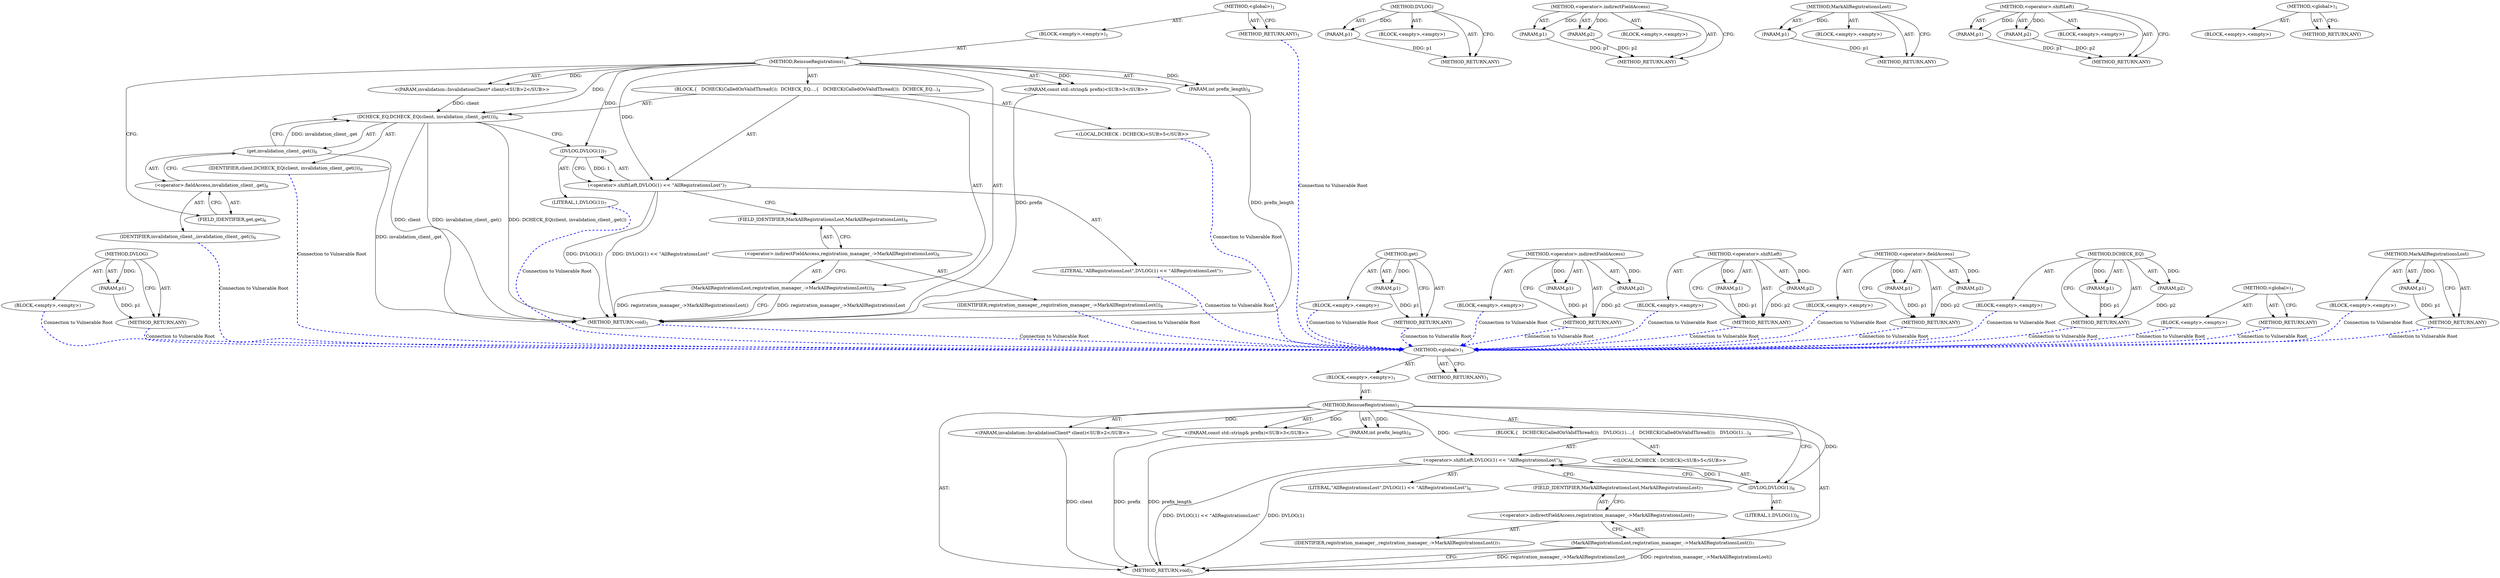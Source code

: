 digraph "MarkAllRegistrationsLost" {
vulnerable_6 [label=<(METHOD,&lt;global&gt;)<SUB>1</SUB>>];
vulnerable_7 [label=<(BLOCK,&lt;empty&gt;,&lt;empty&gt;)<SUB>1</SUB>>];
vulnerable_8 [label=<(METHOD,ReissueRegistrations)<SUB>1</SUB>>];
vulnerable_9 [label="<(PARAM,invalidation::InvalidationClient* client)<SUB>2</SUB>>"];
vulnerable_10 [label="<(PARAM,const std::string&amp; prefix)<SUB>3</SUB>>"];
vulnerable_11 [label=<(PARAM,int prefix_length)<SUB>4</SUB>>];
vulnerable_12 [label=<(BLOCK,{
   DCHECK(CalledOnValidThread());
   DVLOG(1)...,{
   DCHECK(CalledOnValidThread());
   DVLOG(1)...)<SUB>4</SUB>>];
vulnerable_13 [label="<(LOCAL,DCHECK : DCHECK)<SUB>5</SUB>>"];
vulnerable_14 [label=<(&lt;operator&gt;.shiftLeft,DVLOG(1) &lt;&lt; &quot;AllRegistrationsLost&quot;)<SUB>6</SUB>>];
vulnerable_15 [label=<(DVLOG,DVLOG(1))<SUB>6</SUB>>];
vulnerable_16 [label=<(LITERAL,1,DVLOG(1))<SUB>6</SUB>>];
vulnerable_17 [label=<(LITERAL,&quot;AllRegistrationsLost&quot;,DVLOG(1) &lt;&lt; &quot;AllRegistrationsLost&quot;)<SUB>6</SUB>>];
vulnerable_18 [label=<(MarkAllRegistrationsLost,registration_manager_-&gt;MarkAllRegistrationsLost())<SUB>7</SUB>>];
vulnerable_19 [label=<(&lt;operator&gt;.indirectFieldAccess,registration_manager_-&gt;MarkAllRegistrationsLost)<SUB>7</SUB>>];
vulnerable_20 [label=<(IDENTIFIER,registration_manager_,registration_manager_-&gt;MarkAllRegistrationsLost())<SUB>7</SUB>>];
vulnerable_21 [label=<(FIELD_IDENTIFIER,MarkAllRegistrationsLost,MarkAllRegistrationsLost)<SUB>7</SUB>>];
vulnerable_22 [label=<(METHOD_RETURN,void)<SUB>1</SUB>>];
vulnerable_24 [label=<(METHOD_RETURN,ANY)<SUB>1</SUB>>];
vulnerable_52 [label=<(METHOD,DVLOG)>];
vulnerable_53 [label=<(PARAM,p1)>];
vulnerable_54 [label=<(BLOCK,&lt;empty&gt;,&lt;empty&gt;)>];
vulnerable_55 [label=<(METHOD_RETURN,ANY)>];
vulnerable_60 [label=<(METHOD,&lt;operator&gt;.indirectFieldAccess)>];
vulnerable_61 [label=<(PARAM,p1)>];
vulnerable_62 [label=<(PARAM,p2)>];
vulnerable_63 [label=<(BLOCK,&lt;empty&gt;,&lt;empty&gt;)>];
vulnerable_64 [label=<(METHOD_RETURN,ANY)>];
vulnerable_56 [label=<(METHOD,MarkAllRegistrationsLost)>];
vulnerable_57 [label=<(PARAM,p1)>];
vulnerable_58 [label=<(BLOCK,&lt;empty&gt;,&lt;empty&gt;)>];
vulnerable_59 [label=<(METHOD_RETURN,ANY)>];
vulnerable_47 [label=<(METHOD,&lt;operator&gt;.shiftLeft)>];
vulnerable_48 [label=<(PARAM,p1)>];
vulnerable_49 [label=<(PARAM,p2)>];
vulnerable_50 [label=<(BLOCK,&lt;empty&gt;,&lt;empty&gt;)>];
vulnerable_51 [label=<(METHOD_RETURN,ANY)>];
vulnerable_41 [label=<(METHOD,&lt;global&gt;)<SUB>1</SUB>>];
vulnerable_42 [label=<(BLOCK,&lt;empty&gt;,&lt;empty&gt;)>];
vulnerable_43 [label=<(METHOD_RETURN,ANY)>];
fixed_72 [label=<(METHOD,DVLOG)>];
fixed_73 [label=<(PARAM,p1)>];
fixed_74 [label=<(BLOCK,&lt;empty&gt;,&lt;empty&gt;)>];
fixed_75 [label=<(METHOD_RETURN,ANY)>];
fixed_6 [label=<(METHOD,&lt;global&gt;)<SUB>1</SUB>>];
fixed_7 [label=<(BLOCK,&lt;empty&gt;,&lt;empty&gt;)<SUB>1</SUB>>];
fixed_8 [label=<(METHOD,ReissueRegistrations)<SUB>1</SUB>>];
fixed_9 [label="<(PARAM,invalidation::InvalidationClient* client)<SUB>2</SUB>>"];
fixed_10 [label="<(PARAM,const std::string&amp; prefix)<SUB>3</SUB>>"];
fixed_11 [label=<(PARAM,int prefix_length)<SUB>4</SUB>>];
fixed_12 [label=<(BLOCK,{
   DCHECK(CalledOnValidThread());
  DCHECK_EQ...,{
   DCHECK(CalledOnValidThread());
  DCHECK_EQ...)<SUB>4</SUB>>];
fixed_13 [label="<(LOCAL,DCHECK : DCHECK)<SUB>5</SUB>>"];
fixed_14 [label=<(DCHECK_EQ,DCHECK_EQ(client, invalidation_client_.get()))<SUB>6</SUB>>];
fixed_15 [label=<(IDENTIFIER,client,DCHECK_EQ(client, invalidation_client_.get()))<SUB>6</SUB>>];
fixed_16 [label=<(get,invalidation_client_.get())<SUB>6</SUB>>];
fixed_17 [label=<(&lt;operator&gt;.fieldAccess,invalidation_client_.get)<SUB>6</SUB>>];
fixed_18 [label=<(IDENTIFIER,invalidation_client_,invalidation_client_.get())<SUB>6</SUB>>];
fixed_19 [label=<(FIELD_IDENTIFIER,get,get)<SUB>6</SUB>>];
fixed_20 [label=<(&lt;operator&gt;.shiftLeft,DVLOG(1) &lt;&lt; &quot;AllRegistrationsLost&quot;)<SUB>7</SUB>>];
fixed_21 [label=<(DVLOG,DVLOG(1))<SUB>7</SUB>>];
fixed_22 [label=<(LITERAL,1,DVLOG(1))<SUB>7</SUB>>];
fixed_23 [label=<(LITERAL,&quot;AllRegistrationsLost&quot;,DVLOG(1) &lt;&lt; &quot;AllRegistrationsLost&quot;)<SUB>7</SUB>>];
fixed_24 [label=<(MarkAllRegistrationsLost,registration_manager_-&gt;MarkAllRegistrationsLost())<SUB>8</SUB>>];
fixed_25 [label=<(&lt;operator&gt;.indirectFieldAccess,registration_manager_-&gt;MarkAllRegistrationsLost)<SUB>8</SUB>>];
fixed_26 [label=<(IDENTIFIER,registration_manager_,registration_manager_-&gt;MarkAllRegistrationsLost())<SUB>8</SUB>>];
fixed_27 [label=<(FIELD_IDENTIFIER,MarkAllRegistrationsLost,MarkAllRegistrationsLost)<SUB>8</SUB>>];
fixed_28 [label=<(METHOD_RETURN,void)<SUB>1</SUB>>];
fixed_30 [label=<(METHOD_RETURN,ANY)<SUB>1</SUB>>];
fixed_58 [label=<(METHOD,get)>];
fixed_59 [label=<(PARAM,p1)>];
fixed_60 [label=<(BLOCK,&lt;empty&gt;,&lt;empty&gt;)>];
fixed_61 [label=<(METHOD_RETURN,ANY)>];
fixed_80 [label=<(METHOD,&lt;operator&gt;.indirectFieldAccess)>];
fixed_81 [label=<(PARAM,p1)>];
fixed_82 [label=<(PARAM,p2)>];
fixed_83 [label=<(BLOCK,&lt;empty&gt;,&lt;empty&gt;)>];
fixed_84 [label=<(METHOD_RETURN,ANY)>];
fixed_67 [label=<(METHOD,&lt;operator&gt;.shiftLeft)>];
fixed_68 [label=<(PARAM,p1)>];
fixed_69 [label=<(PARAM,p2)>];
fixed_70 [label=<(BLOCK,&lt;empty&gt;,&lt;empty&gt;)>];
fixed_71 [label=<(METHOD_RETURN,ANY)>];
fixed_62 [label=<(METHOD,&lt;operator&gt;.fieldAccess)>];
fixed_63 [label=<(PARAM,p1)>];
fixed_64 [label=<(PARAM,p2)>];
fixed_65 [label=<(BLOCK,&lt;empty&gt;,&lt;empty&gt;)>];
fixed_66 [label=<(METHOD_RETURN,ANY)>];
fixed_53 [label=<(METHOD,DCHECK_EQ)>];
fixed_54 [label=<(PARAM,p1)>];
fixed_55 [label=<(PARAM,p2)>];
fixed_56 [label=<(BLOCK,&lt;empty&gt;,&lt;empty&gt;)>];
fixed_57 [label=<(METHOD_RETURN,ANY)>];
fixed_47 [label=<(METHOD,&lt;global&gt;)<SUB>1</SUB>>];
fixed_48 [label=<(BLOCK,&lt;empty&gt;,&lt;empty&gt;)>];
fixed_49 [label=<(METHOD_RETURN,ANY)>];
fixed_76 [label=<(METHOD,MarkAllRegistrationsLost)>];
fixed_77 [label=<(PARAM,p1)>];
fixed_78 [label=<(BLOCK,&lt;empty&gt;,&lt;empty&gt;)>];
fixed_79 [label=<(METHOD_RETURN,ANY)>];
vulnerable_6 -> vulnerable_7  [key=0, label="AST: "];
vulnerable_6 -> vulnerable_24  [key=0, label="AST: "];
vulnerable_6 -> vulnerable_24  [key=1, label="CFG: "];
vulnerable_7 -> vulnerable_8  [key=0, label="AST: "];
vulnerable_8 -> vulnerable_9  [key=0, label="AST: "];
vulnerable_8 -> vulnerable_9  [key=1, label="DDG: "];
vulnerable_8 -> vulnerable_10  [key=0, label="AST: "];
vulnerable_8 -> vulnerable_10  [key=1, label="DDG: "];
vulnerable_8 -> vulnerable_11  [key=0, label="AST: "];
vulnerable_8 -> vulnerable_11  [key=1, label="DDG: "];
vulnerable_8 -> vulnerable_12  [key=0, label="AST: "];
vulnerable_8 -> vulnerable_22  [key=0, label="AST: "];
vulnerable_8 -> vulnerable_15  [key=0, label="CFG: "];
vulnerable_8 -> vulnerable_15  [key=1, label="DDG: "];
vulnerable_8 -> vulnerable_14  [key=0, label="DDG: "];
vulnerable_9 -> vulnerable_22  [key=0, label="DDG: client"];
vulnerable_10 -> vulnerable_22  [key=0, label="DDG: prefix"];
vulnerable_11 -> vulnerable_22  [key=0, label="DDG: prefix_length"];
vulnerable_12 -> vulnerable_13  [key=0, label="AST: "];
vulnerable_12 -> vulnerable_14  [key=0, label="AST: "];
vulnerable_12 -> vulnerable_18  [key=0, label="AST: "];
vulnerable_14 -> vulnerable_15  [key=0, label="AST: "];
vulnerable_14 -> vulnerable_17  [key=0, label="AST: "];
vulnerable_14 -> vulnerable_21  [key=0, label="CFG: "];
vulnerable_14 -> vulnerable_22  [key=0, label="DDG: DVLOG(1)"];
vulnerable_14 -> vulnerable_22  [key=1, label="DDG: DVLOG(1) &lt;&lt; &quot;AllRegistrationsLost&quot;"];
vulnerable_15 -> vulnerable_16  [key=0, label="AST: "];
vulnerable_15 -> vulnerable_14  [key=0, label="CFG: "];
vulnerable_15 -> vulnerable_14  [key=1, label="DDG: 1"];
vulnerable_18 -> vulnerable_19  [key=0, label="AST: "];
vulnerable_18 -> vulnerable_22  [key=0, label="CFG: "];
vulnerable_18 -> vulnerable_22  [key=1, label="DDG: registration_manager_-&gt;MarkAllRegistrationsLost"];
vulnerable_18 -> vulnerable_22  [key=2, label="DDG: registration_manager_-&gt;MarkAllRegistrationsLost()"];
vulnerable_19 -> vulnerable_20  [key=0, label="AST: "];
vulnerable_19 -> vulnerable_21  [key=0, label="AST: "];
vulnerable_19 -> vulnerable_18  [key=0, label="CFG: "];
vulnerable_21 -> vulnerable_19  [key=0, label="CFG: "];
vulnerable_52 -> vulnerable_53  [key=0, label="AST: "];
vulnerable_52 -> vulnerable_53  [key=1, label="DDG: "];
vulnerable_52 -> vulnerable_54  [key=0, label="AST: "];
vulnerable_52 -> vulnerable_55  [key=0, label="AST: "];
vulnerable_52 -> vulnerable_55  [key=1, label="CFG: "];
vulnerable_53 -> vulnerable_55  [key=0, label="DDG: p1"];
vulnerable_60 -> vulnerable_61  [key=0, label="AST: "];
vulnerable_60 -> vulnerable_61  [key=1, label="DDG: "];
vulnerable_60 -> vulnerable_63  [key=0, label="AST: "];
vulnerable_60 -> vulnerable_62  [key=0, label="AST: "];
vulnerable_60 -> vulnerable_62  [key=1, label="DDG: "];
vulnerable_60 -> vulnerable_64  [key=0, label="AST: "];
vulnerable_60 -> vulnerable_64  [key=1, label="CFG: "];
vulnerable_61 -> vulnerable_64  [key=0, label="DDG: p1"];
vulnerable_62 -> vulnerable_64  [key=0, label="DDG: p2"];
vulnerable_56 -> vulnerable_57  [key=0, label="AST: "];
vulnerable_56 -> vulnerable_57  [key=1, label="DDG: "];
vulnerable_56 -> vulnerable_58  [key=0, label="AST: "];
vulnerable_56 -> vulnerable_59  [key=0, label="AST: "];
vulnerable_56 -> vulnerable_59  [key=1, label="CFG: "];
vulnerable_57 -> vulnerable_59  [key=0, label="DDG: p1"];
vulnerable_47 -> vulnerable_48  [key=0, label="AST: "];
vulnerable_47 -> vulnerable_48  [key=1, label="DDG: "];
vulnerable_47 -> vulnerable_50  [key=0, label="AST: "];
vulnerable_47 -> vulnerable_49  [key=0, label="AST: "];
vulnerable_47 -> vulnerable_49  [key=1, label="DDG: "];
vulnerable_47 -> vulnerable_51  [key=0, label="AST: "];
vulnerable_47 -> vulnerable_51  [key=1, label="CFG: "];
vulnerable_48 -> vulnerable_51  [key=0, label="DDG: p1"];
vulnerable_49 -> vulnerable_51  [key=0, label="DDG: p2"];
vulnerable_41 -> vulnerable_42  [key=0, label="AST: "];
vulnerable_41 -> vulnerable_43  [key=0, label="AST: "];
vulnerable_41 -> vulnerable_43  [key=1, label="CFG: "];
fixed_72 -> fixed_73  [key=0, label="AST: "];
fixed_72 -> fixed_73  [key=1, label="DDG: "];
fixed_72 -> fixed_74  [key=0, label="AST: "];
fixed_72 -> fixed_75  [key=0, label="AST: "];
fixed_72 -> fixed_75  [key=1, label="CFG: "];
fixed_73 -> fixed_75  [key=0, label="DDG: p1"];
fixed_74 -> vulnerable_6  [color=blue, key=0, label="Connection to Vulnerable Root", penwidth="2.0", style=dashed];
fixed_75 -> vulnerable_6  [color=blue, key=0, label="Connection to Vulnerable Root", penwidth="2.0", style=dashed];
fixed_6 -> fixed_7  [key=0, label="AST: "];
fixed_6 -> fixed_30  [key=0, label="AST: "];
fixed_6 -> fixed_30  [key=1, label="CFG: "];
fixed_7 -> fixed_8  [key=0, label="AST: "];
fixed_8 -> fixed_9  [key=0, label="AST: "];
fixed_8 -> fixed_9  [key=1, label="DDG: "];
fixed_8 -> fixed_10  [key=0, label="AST: "];
fixed_8 -> fixed_10  [key=1, label="DDG: "];
fixed_8 -> fixed_11  [key=0, label="AST: "];
fixed_8 -> fixed_11  [key=1, label="DDG: "];
fixed_8 -> fixed_12  [key=0, label="AST: "];
fixed_8 -> fixed_28  [key=0, label="AST: "];
fixed_8 -> fixed_19  [key=0, label="CFG: "];
fixed_8 -> fixed_14  [key=0, label="DDG: "];
fixed_8 -> fixed_20  [key=0, label="DDG: "];
fixed_8 -> fixed_21  [key=0, label="DDG: "];
fixed_9 -> fixed_14  [key=0, label="DDG: client"];
fixed_10 -> fixed_28  [key=0, label="DDG: prefix"];
fixed_11 -> fixed_28  [key=0, label="DDG: prefix_length"];
fixed_12 -> fixed_13  [key=0, label="AST: "];
fixed_12 -> fixed_14  [key=0, label="AST: "];
fixed_12 -> fixed_20  [key=0, label="AST: "];
fixed_12 -> fixed_24  [key=0, label="AST: "];
fixed_13 -> vulnerable_6  [color=blue, key=0, label="Connection to Vulnerable Root", penwidth="2.0", style=dashed];
fixed_14 -> fixed_15  [key=0, label="AST: "];
fixed_14 -> fixed_16  [key=0, label="AST: "];
fixed_14 -> fixed_21  [key=0, label="CFG: "];
fixed_14 -> fixed_28  [key=0, label="DDG: client"];
fixed_14 -> fixed_28  [key=1, label="DDG: invalidation_client_.get()"];
fixed_14 -> fixed_28  [key=2, label="DDG: DCHECK_EQ(client, invalidation_client_.get())"];
fixed_15 -> vulnerable_6  [color=blue, key=0, label="Connection to Vulnerable Root", penwidth="2.0", style=dashed];
fixed_16 -> fixed_17  [key=0, label="AST: "];
fixed_16 -> fixed_14  [key=0, label="CFG: "];
fixed_16 -> fixed_14  [key=1, label="DDG: invalidation_client_.get"];
fixed_16 -> fixed_28  [key=0, label="DDG: invalidation_client_.get"];
fixed_17 -> fixed_18  [key=0, label="AST: "];
fixed_17 -> fixed_19  [key=0, label="AST: "];
fixed_17 -> fixed_16  [key=0, label="CFG: "];
fixed_18 -> vulnerable_6  [color=blue, key=0, label="Connection to Vulnerable Root", penwidth="2.0", style=dashed];
fixed_19 -> fixed_17  [key=0, label="CFG: "];
fixed_20 -> fixed_21  [key=0, label="AST: "];
fixed_20 -> fixed_23  [key=0, label="AST: "];
fixed_20 -> fixed_27  [key=0, label="CFG: "];
fixed_20 -> fixed_28  [key=0, label="DDG: DVLOG(1)"];
fixed_20 -> fixed_28  [key=1, label="DDG: DVLOG(1) &lt;&lt; &quot;AllRegistrationsLost&quot;"];
fixed_21 -> fixed_22  [key=0, label="AST: "];
fixed_21 -> fixed_20  [key=0, label="CFG: "];
fixed_21 -> fixed_20  [key=1, label="DDG: 1"];
fixed_22 -> vulnerable_6  [color=blue, key=0, label="Connection to Vulnerable Root", penwidth="2.0", style=dashed];
fixed_23 -> vulnerable_6  [color=blue, key=0, label="Connection to Vulnerable Root", penwidth="2.0", style=dashed];
fixed_24 -> fixed_25  [key=0, label="AST: "];
fixed_24 -> fixed_28  [key=0, label="CFG: "];
fixed_24 -> fixed_28  [key=1, label="DDG: registration_manager_-&gt;MarkAllRegistrationsLost"];
fixed_24 -> fixed_28  [key=2, label="DDG: registration_manager_-&gt;MarkAllRegistrationsLost()"];
fixed_25 -> fixed_26  [key=0, label="AST: "];
fixed_25 -> fixed_27  [key=0, label="AST: "];
fixed_25 -> fixed_24  [key=0, label="CFG: "];
fixed_26 -> vulnerable_6  [color=blue, key=0, label="Connection to Vulnerable Root", penwidth="2.0", style=dashed];
fixed_27 -> fixed_25  [key=0, label="CFG: "];
fixed_28 -> vulnerable_6  [color=blue, key=0, label="Connection to Vulnerable Root", penwidth="2.0", style=dashed];
fixed_30 -> vulnerable_6  [color=blue, key=0, label="Connection to Vulnerable Root", penwidth="2.0", style=dashed];
fixed_58 -> fixed_59  [key=0, label="AST: "];
fixed_58 -> fixed_59  [key=1, label="DDG: "];
fixed_58 -> fixed_60  [key=0, label="AST: "];
fixed_58 -> fixed_61  [key=0, label="AST: "];
fixed_58 -> fixed_61  [key=1, label="CFG: "];
fixed_59 -> fixed_61  [key=0, label="DDG: p1"];
fixed_60 -> vulnerable_6  [color=blue, key=0, label="Connection to Vulnerable Root", penwidth="2.0", style=dashed];
fixed_61 -> vulnerable_6  [color=blue, key=0, label="Connection to Vulnerable Root", penwidth="2.0", style=dashed];
fixed_80 -> fixed_81  [key=0, label="AST: "];
fixed_80 -> fixed_81  [key=1, label="DDG: "];
fixed_80 -> fixed_83  [key=0, label="AST: "];
fixed_80 -> fixed_82  [key=0, label="AST: "];
fixed_80 -> fixed_82  [key=1, label="DDG: "];
fixed_80 -> fixed_84  [key=0, label="AST: "];
fixed_80 -> fixed_84  [key=1, label="CFG: "];
fixed_81 -> fixed_84  [key=0, label="DDG: p1"];
fixed_82 -> fixed_84  [key=0, label="DDG: p2"];
fixed_83 -> vulnerable_6  [color=blue, key=0, label="Connection to Vulnerable Root", penwidth="2.0", style=dashed];
fixed_84 -> vulnerable_6  [color=blue, key=0, label="Connection to Vulnerable Root", penwidth="2.0", style=dashed];
fixed_67 -> fixed_68  [key=0, label="AST: "];
fixed_67 -> fixed_68  [key=1, label="DDG: "];
fixed_67 -> fixed_70  [key=0, label="AST: "];
fixed_67 -> fixed_69  [key=0, label="AST: "];
fixed_67 -> fixed_69  [key=1, label="DDG: "];
fixed_67 -> fixed_71  [key=0, label="AST: "];
fixed_67 -> fixed_71  [key=1, label="CFG: "];
fixed_68 -> fixed_71  [key=0, label="DDG: p1"];
fixed_69 -> fixed_71  [key=0, label="DDG: p2"];
fixed_70 -> vulnerable_6  [color=blue, key=0, label="Connection to Vulnerable Root", penwidth="2.0", style=dashed];
fixed_71 -> vulnerable_6  [color=blue, key=0, label="Connection to Vulnerable Root", penwidth="2.0", style=dashed];
fixed_62 -> fixed_63  [key=0, label="AST: "];
fixed_62 -> fixed_63  [key=1, label="DDG: "];
fixed_62 -> fixed_65  [key=0, label="AST: "];
fixed_62 -> fixed_64  [key=0, label="AST: "];
fixed_62 -> fixed_64  [key=1, label="DDG: "];
fixed_62 -> fixed_66  [key=0, label="AST: "];
fixed_62 -> fixed_66  [key=1, label="CFG: "];
fixed_63 -> fixed_66  [key=0, label="DDG: p1"];
fixed_64 -> fixed_66  [key=0, label="DDG: p2"];
fixed_65 -> vulnerable_6  [color=blue, key=0, label="Connection to Vulnerable Root", penwidth="2.0", style=dashed];
fixed_66 -> vulnerable_6  [color=blue, key=0, label="Connection to Vulnerable Root", penwidth="2.0", style=dashed];
fixed_53 -> fixed_54  [key=0, label="AST: "];
fixed_53 -> fixed_54  [key=1, label="DDG: "];
fixed_53 -> fixed_56  [key=0, label="AST: "];
fixed_53 -> fixed_55  [key=0, label="AST: "];
fixed_53 -> fixed_55  [key=1, label="DDG: "];
fixed_53 -> fixed_57  [key=0, label="AST: "];
fixed_53 -> fixed_57  [key=1, label="CFG: "];
fixed_54 -> fixed_57  [key=0, label="DDG: p1"];
fixed_55 -> fixed_57  [key=0, label="DDG: p2"];
fixed_56 -> vulnerable_6  [color=blue, key=0, label="Connection to Vulnerable Root", penwidth="2.0", style=dashed];
fixed_57 -> vulnerable_6  [color=blue, key=0, label="Connection to Vulnerable Root", penwidth="2.0", style=dashed];
fixed_47 -> fixed_48  [key=0, label="AST: "];
fixed_47 -> fixed_49  [key=0, label="AST: "];
fixed_47 -> fixed_49  [key=1, label="CFG: "];
fixed_48 -> vulnerable_6  [color=blue, key=0, label="Connection to Vulnerable Root", penwidth="2.0", style=dashed];
fixed_49 -> vulnerable_6  [color=blue, key=0, label="Connection to Vulnerable Root", penwidth="2.0", style=dashed];
fixed_76 -> fixed_77  [key=0, label="AST: "];
fixed_76 -> fixed_77  [key=1, label="DDG: "];
fixed_76 -> fixed_78  [key=0, label="AST: "];
fixed_76 -> fixed_79  [key=0, label="AST: "];
fixed_76 -> fixed_79  [key=1, label="CFG: "];
fixed_77 -> fixed_79  [key=0, label="DDG: p1"];
fixed_78 -> vulnerable_6  [color=blue, key=0, label="Connection to Vulnerable Root", penwidth="2.0", style=dashed];
fixed_79 -> vulnerable_6  [color=blue, key=0, label="Connection to Vulnerable Root", penwidth="2.0", style=dashed];
}
